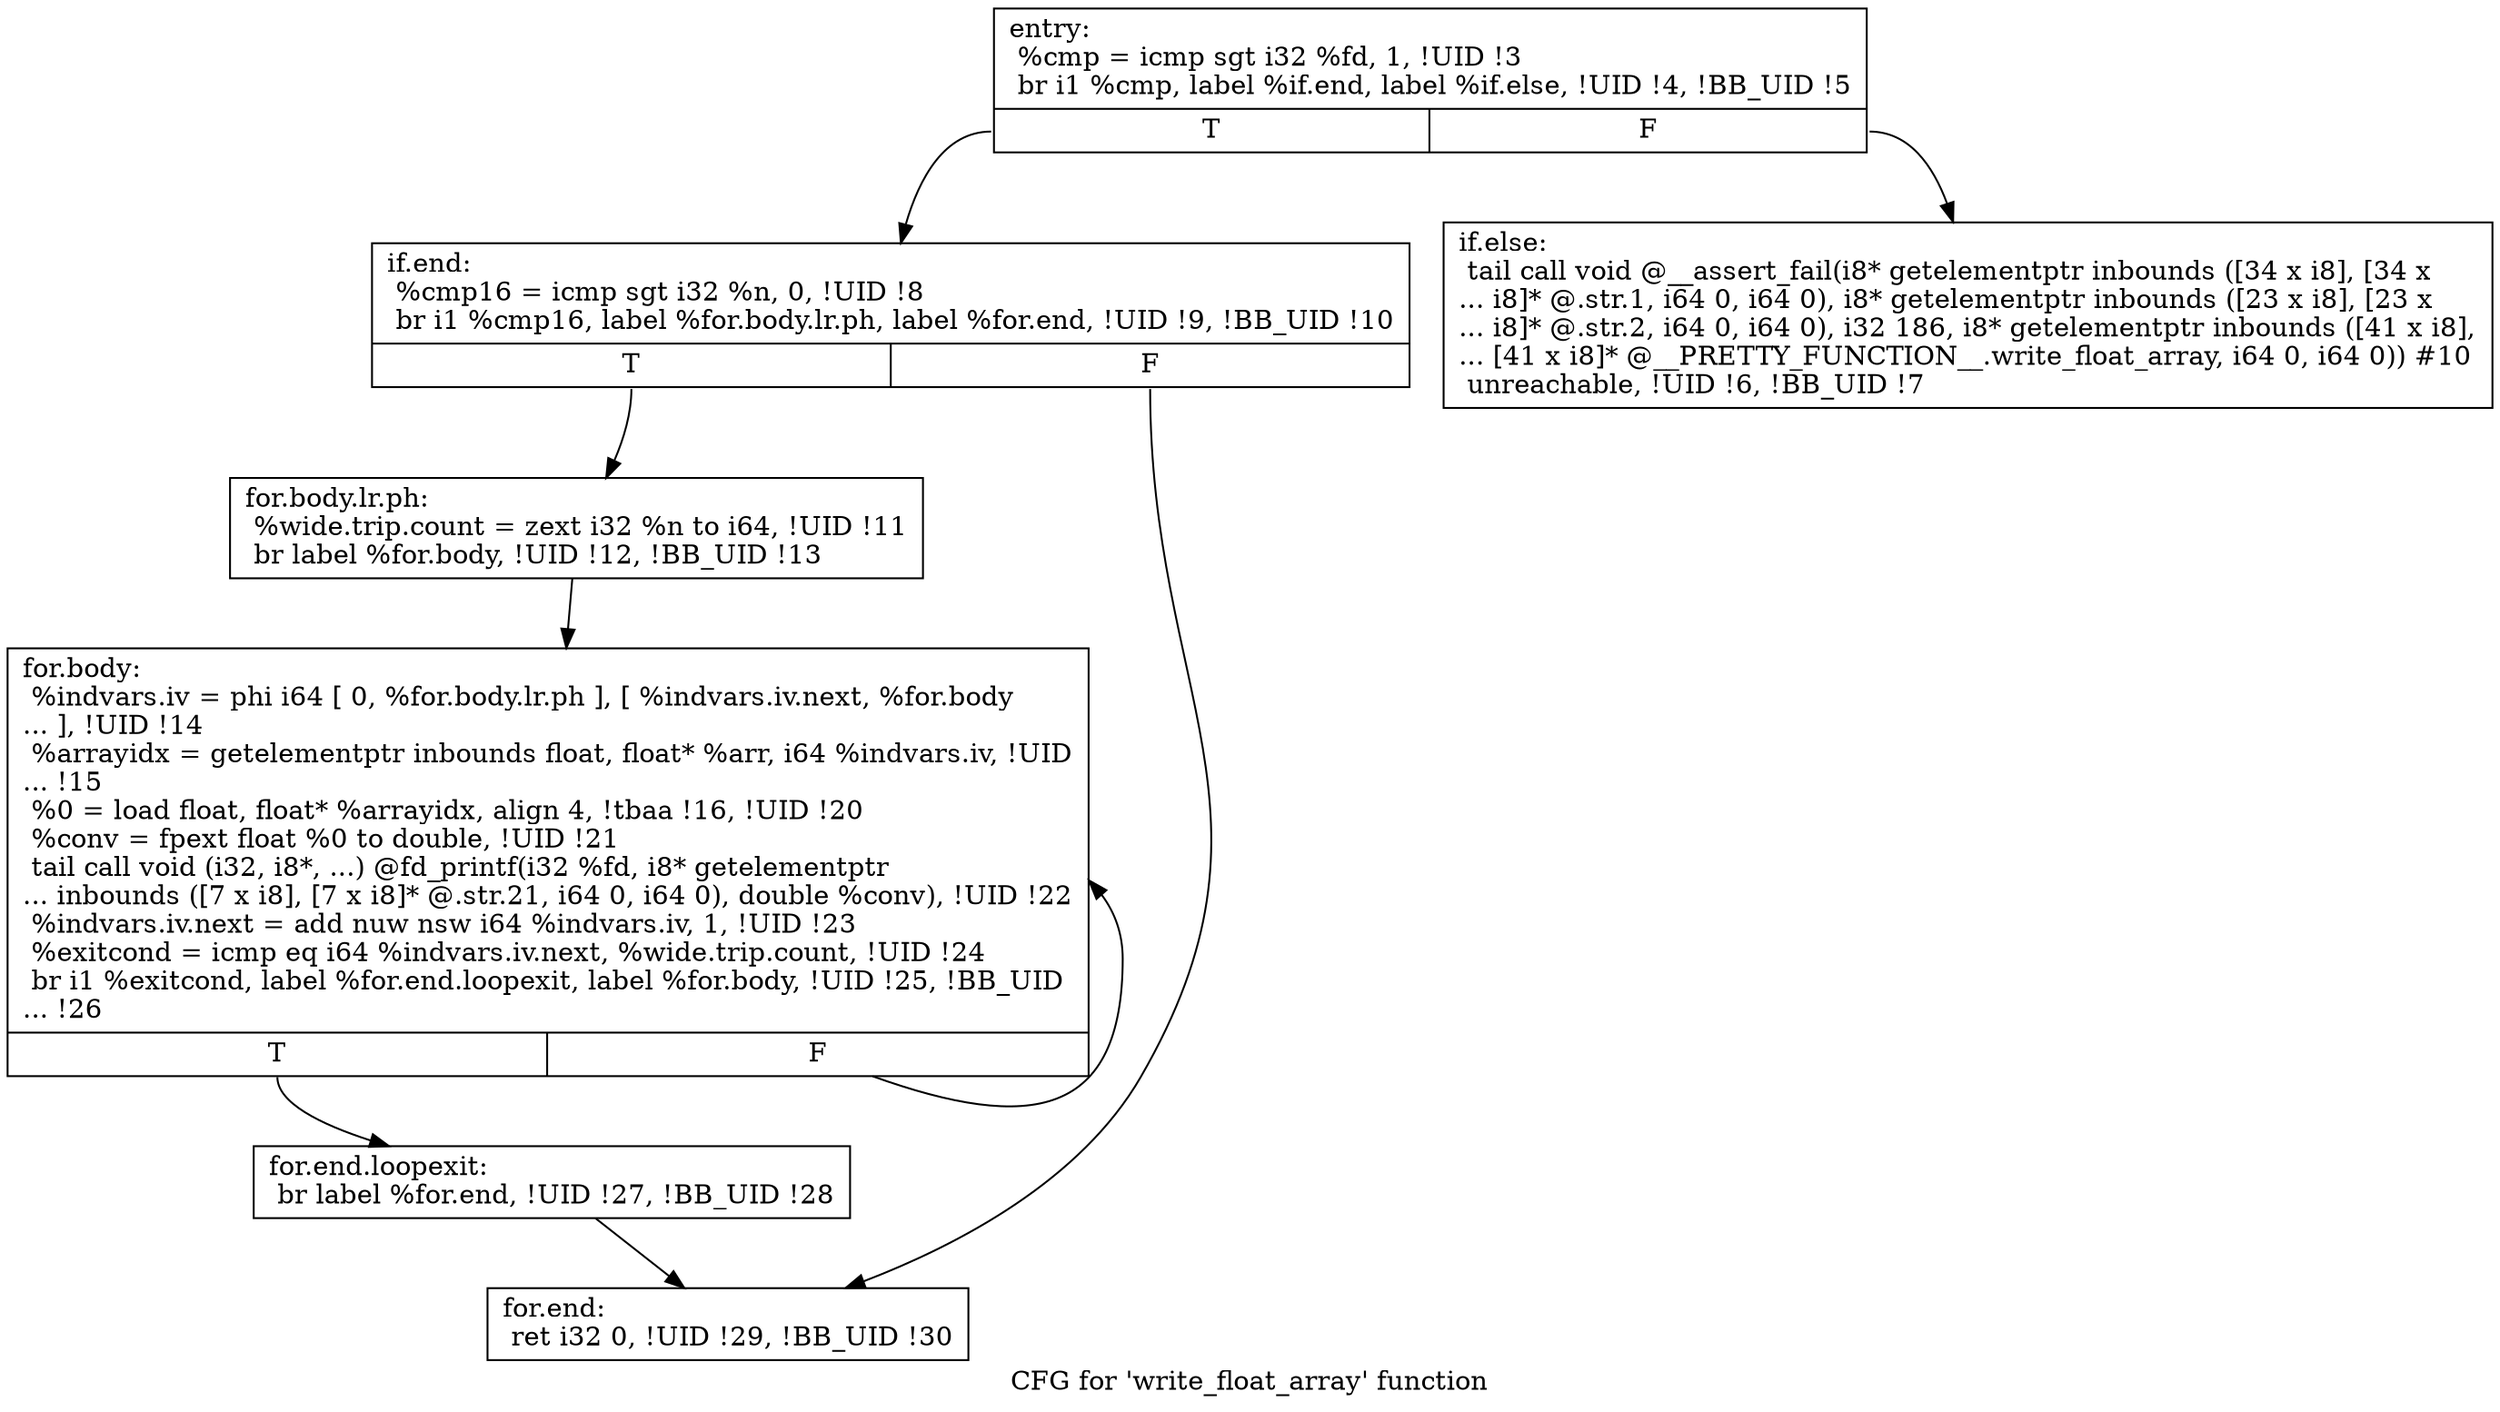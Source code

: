 digraph "CFG for 'write_float_array' function" {
	label="CFG for 'write_float_array' function";

	Node0x55f0144aee40 [shape=record,label="{entry:\l  %cmp = icmp sgt i32 %fd, 1, !UID !3\l  br i1 %cmp, label %if.end, label %if.else, !UID !4, !BB_UID !5\l|{<s0>T|<s1>F}}"];
	Node0x55f0144aee40:s0 -> Node0x55f0144af410;
	Node0x55f0144aee40:s1 -> Node0x55f0144af3c0;
	Node0x55f0144af3c0 [shape=record,label="{if.else:                                          \l  tail call void @__assert_fail(i8* getelementptr inbounds ([34 x i8], [34 x\l... i8]* @.str.1, i64 0, i64 0), i8* getelementptr inbounds ([23 x i8], [23 x\l... i8]* @.str.2, i64 0, i64 0), i32 186, i8* getelementptr inbounds ([41 x i8],\l... [41 x i8]* @__PRETTY_FUNCTION__.write_float_array, i64 0, i64 0)) #10\l  unreachable, !UID !6, !BB_UID !7\l}"];
	Node0x55f0144af410 [shape=record,label="{if.end:                                           \l  %cmp16 = icmp sgt i32 %n, 0, !UID !8\l  br i1 %cmp16, label %for.body.lr.ph, label %for.end, !UID !9, !BB_UID !10\l|{<s0>T|<s1>F}}"];
	Node0x55f0144af410:s0 -> Node0x55f0144af460;
	Node0x55f0144af410:s1 -> Node0x55f0144af550;
	Node0x55f0144af460 [shape=record,label="{for.body.lr.ph:                                   \l  %wide.trip.count = zext i32 %n to i64, !UID !11\l  br label %for.body, !UID !12, !BB_UID !13\l}"];
	Node0x55f0144af460 -> Node0x55f0144af4b0;
	Node0x55f0144af4b0 [shape=record,label="{for.body:                                         \l  %indvars.iv = phi i64 [ 0, %for.body.lr.ph ], [ %indvars.iv.next, %for.body\l... ], !UID !14\l  %arrayidx = getelementptr inbounds float, float* %arr, i64 %indvars.iv, !UID\l... !15\l  %0 = load float, float* %arrayidx, align 4, !tbaa !16, !UID !20\l  %conv = fpext float %0 to double, !UID !21\l  tail call void (i32, i8*, ...) @fd_printf(i32 %fd, i8* getelementptr\l... inbounds ([7 x i8], [7 x i8]* @.str.21, i64 0, i64 0), double %conv), !UID !22\l  %indvars.iv.next = add nuw nsw i64 %indvars.iv, 1, !UID !23\l  %exitcond = icmp eq i64 %indvars.iv.next, %wide.trip.count, !UID !24\l  br i1 %exitcond, label %for.end.loopexit, label %for.body, !UID !25, !BB_UID\l... !26\l|{<s0>T|<s1>F}}"];
	Node0x55f0144af4b0:s0 -> Node0x55f0144af500;
	Node0x55f0144af4b0:s1 -> Node0x55f0144af4b0;
	Node0x55f0144af500 [shape=record,label="{for.end.loopexit:                                 \l  br label %for.end, !UID !27, !BB_UID !28\l}"];
	Node0x55f0144af500 -> Node0x55f0144af550;
	Node0x55f0144af550 [shape=record,label="{for.end:                                          \l  ret i32 0, !UID !29, !BB_UID !30\l}"];
}
